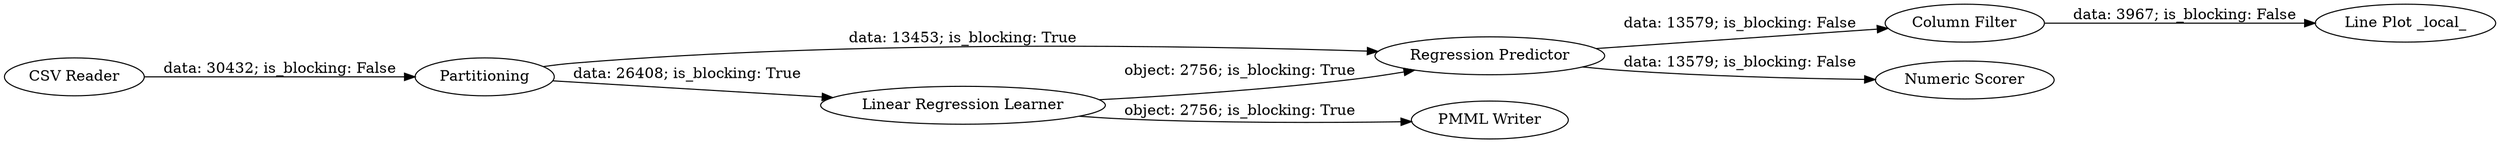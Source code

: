digraph {
	"-3600118752630421623_4" [label="Regression Predictor"]
	"-3600118752630421623_8" [label=Partitioning]
	"-3600118752630421623_7" [label="Column Filter"]
	"-3600118752630421623_6" [label="Line Plot _local_"]
	"-3600118752630421623_9" [label="Numeric Scorer"]
	"-3600118752630421623_10" [label="PMML Writer"]
	"-3600118752630421623_1" [label="CSV Reader"]
	"-3600118752630421623_3" [label="Linear Regression Learner"]
	"-3600118752630421623_3" -> "-3600118752630421623_4" [label="object: 2756; is_blocking: True"]
	"-3600118752630421623_7" -> "-3600118752630421623_6" [label="data: 3967; is_blocking: False"]
	"-3600118752630421623_4" -> "-3600118752630421623_7" [label="data: 13579; is_blocking: False"]
	"-3600118752630421623_8" -> "-3600118752630421623_3" [label="data: 26408; is_blocking: True"]
	"-3600118752630421623_1" -> "-3600118752630421623_8" [label="data: 30432; is_blocking: False"]
	"-3600118752630421623_8" -> "-3600118752630421623_4" [label="data: 13453; is_blocking: True"]
	"-3600118752630421623_4" -> "-3600118752630421623_9" [label="data: 13579; is_blocking: False"]
	"-3600118752630421623_3" -> "-3600118752630421623_10" [label="object: 2756; is_blocking: True"]
	rankdir=LR
}

